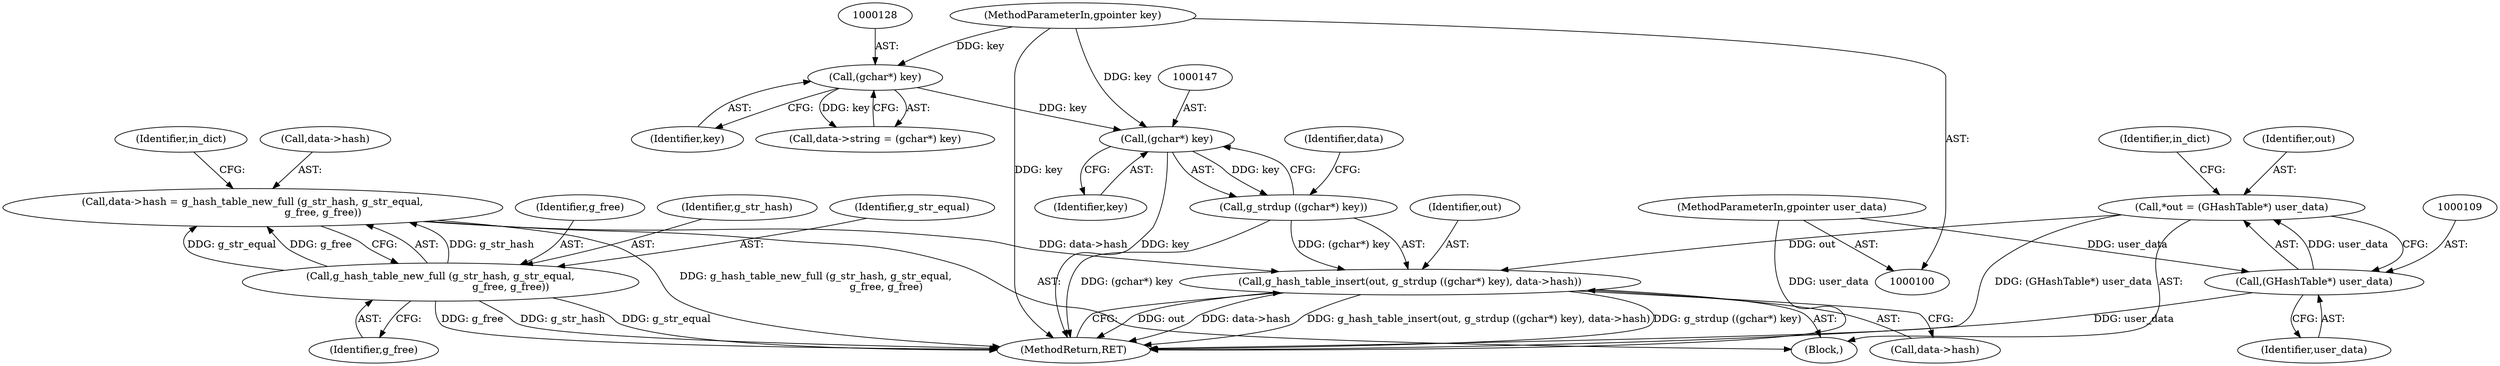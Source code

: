 digraph "1_dbus_9a6bce9b615abca6068348c1606ba8eaf13d9ae0_2@pointer" {
"1000143" [label="(Call,g_hash_table_insert(out, g_strdup ((gchar*) key), data->hash))"];
"1000106" [label="(Call,*out = (GHashTable*) user_data)"];
"1000108" [label="(Call,(GHashTable*) user_data)"];
"1000103" [label="(MethodParameterIn,gpointer user_data)"];
"1000145" [label="(Call,g_strdup ((gchar*) key))"];
"1000146" [label="(Call,(gchar*) key)"];
"1000127" [label="(Call,(gchar*) key)"];
"1000101" [label="(MethodParameterIn,gpointer key)"];
"1000130" [label="(Call,data->hash = g_hash_table_new_full (g_str_hash, g_str_equal,\n                                            g_free, g_free))"];
"1000134" [label="(Call,g_hash_table_new_full (g_str_hash, g_str_equal,\n                                            g_free, g_free))"];
"1000130" [label="(Call,data->hash = g_hash_table_new_full (g_str_hash, g_str_equal,\n                                            g_free, g_free))"];
"1000143" [label="(Call,g_hash_table_insert(out, g_strdup ((gchar*) key), data->hash))"];
"1000137" [label="(Identifier,g_free)"];
"1000104" [label="(Block,)"];
"1000140" [label="(Identifier,in_dict)"];
"1000110" [label="(Identifier,user_data)"];
"1000113" [label="(Identifier,in_dict)"];
"1000101" [label="(MethodParameterIn,gpointer key)"];
"1000136" [label="(Identifier,g_str_equal)"];
"1000148" [label="(Identifier,key)"];
"1000108" [label="(Call,(GHashTable*) user_data)"];
"1000138" [label="(Identifier,g_free)"];
"1000135" [label="(Identifier,g_str_hash)"];
"1000146" [label="(Call,(gchar*) key)"];
"1000129" [label="(Identifier,key)"];
"1000131" [label="(Call,data->hash)"];
"1000107" [label="(Identifier,out)"];
"1000127" [label="(Call,(gchar*) key)"];
"1000103" [label="(MethodParameterIn,gpointer user_data)"];
"1000106" [label="(Call,*out = (GHashTable*) user_data)"];
"1000149" [label="(Call,data->hash)"];
"1000134" [label="(Call,g_hash_table_new_full (g_str_hash, g_str_equal,\n                                            g_free, g_free))"];
"1000152" [label="(MethodReturn,RET)"];
"1000145" [label="(Call,g_strdup ((gchar*) key))"];
"1000150" [label="(Identifier,data)"];
"1000123" [label="(Call,data->string = (gchar*) key)"];
"1000144" [label="(Identifier,out)"];
"1000143" -> "1000104"  [label="AST: "];
"1000143" -> "1000149"  [label="CFG: "];
"1000144" -> "1000143"  [label="AST: "];
"1000145" -> "1000143"  [label="AST: "];
"1000149" -> "1000143"  [label="AST: "];
"1000152" -> "1000143"  [label="CFG: "];
"1000143" -> "1000152"  [label="DDG: out"];
"1000143" -> "1000152"  [label="DDG: data->hash"];
"1000143" -> "1000152"  [label="DDG: g_hash_table_insert(out, g_strdup ((gchar*) key), data->hash)"];
"1000143" -> "1000152"  [label="DDG: g_strdup ((gchar*) key)"];
"1000106" -> "1000143"  [label="DDG: out"];
"1000145" -> "1000143"  [label="DDG: (gchar*) key"];
"1000130" -> "1000143"  [label="DDG: data->hash"];
"1000106" -> "1000104"  [label="AST: "];
"1000106" -> "1000108"  [label="CFG: "];
"1000107" -> "1000106"  [label="AST: "];
"1000108" -> "1000106"  [label="AST: "];
"1000113" -> "1000106"  [label="CFG: "];
"1000106" -> "1000152"  [label="DDG: (GHashTable*) user_data"];
"1000108" -> "1000106"  [label="DDG: user_data"];
"1000108" -> "1000110"  [label="CFG: "];
"1000109" -> "1000108"  [label="AST: "];
"1000110" -> "1000108"  [label="AST: "];
"1000108" -> "1000152"  [label="DDG: user_data"];
"1000103" -> "1000108"  [label="DDG: user_data"];
"1000103" -> "1000100"  [label="AST: "];
"1000103" -> "1000152"  [label="DDG: user_data"];
"1000145" -> "1000146"  [label="CFG: "];
"1000146" -> "1000145"  [label="AST: "];
"1000150" -> "1000145"  [label="CFG: "];
"1000145" -> "1000152"  [label="DDG: (gchar*) key"];
"1000146" -> "1000145"  [label="DDG: key"];
"1000146" -> "1000148"  [label="CFG: "];
"1000147" -> "1000146"  [label="AST: "];
"1000148" -> "1000146"  [label="AST: "];
"1000146" -> "1000152"  [label="DDG: key"];
"1000127" -> "1000146"  [label="DDG: key"];
"1000101" -> "1000146"  [label="DDG: key"];
"1000127" -> "1000123"  [label="AST: "];
"1000127" -> "1000129"  [label="CFG: "];
"1000128" -> "1000127"  [label="AST: "];
"1000129" -> "1000127"  [label="AST: "];
"1000123" -> "1000127"  [label="CFG: "];
"1000127" -> "1000123"  [label="DDG: key"];
"1000101" -> "1000127"  [label="DDG: key"];
"1000101" -> "1000100"  [label="AST: "];
"1000101" -> "1000152"  [label="DDG: key"];
"1000130" -> "1000104"  [label="AST: "];
"1000130" -> "1000134"  [label="CFG: "];
"1000131" -> "1000130"  [label="AST: "];
"1000134" -> "1000130"  [label="AST: "];
"1000140" -> "1000130"  [label="CFG: "];
"1000130" -> "1000152"  [label="DDG: g_hash_table_new_full (g_str_hash, g_str_equal,\n                                            g_free, g_free)"];
"1000134" -> "1000130"  [label="DDG: g_str_hash"];
"1000134" -> "1000130"  [label="DDG: g_str_equal"];
"1000134" -> "1000130"  [label="DDG: g_free"];
"1000134" -> "1000138"  [label="CFG: "];
"1000135" -> "1000134"  [label="AST: "];
"1000136" -> "1000134"  [label="AST: "];
"1000137" -> "1000134"  [label="AST: "];
"1000138" -> "1000134"  [label="AST: "];
"1000134" -> "1000152"  [label="DDG: g_free"];
"1000134" -> "1000152"  [label="DDG: g_str_hash"];
"1000134" -> "1000152"  [label="DDG: g_str_equal"];
}
